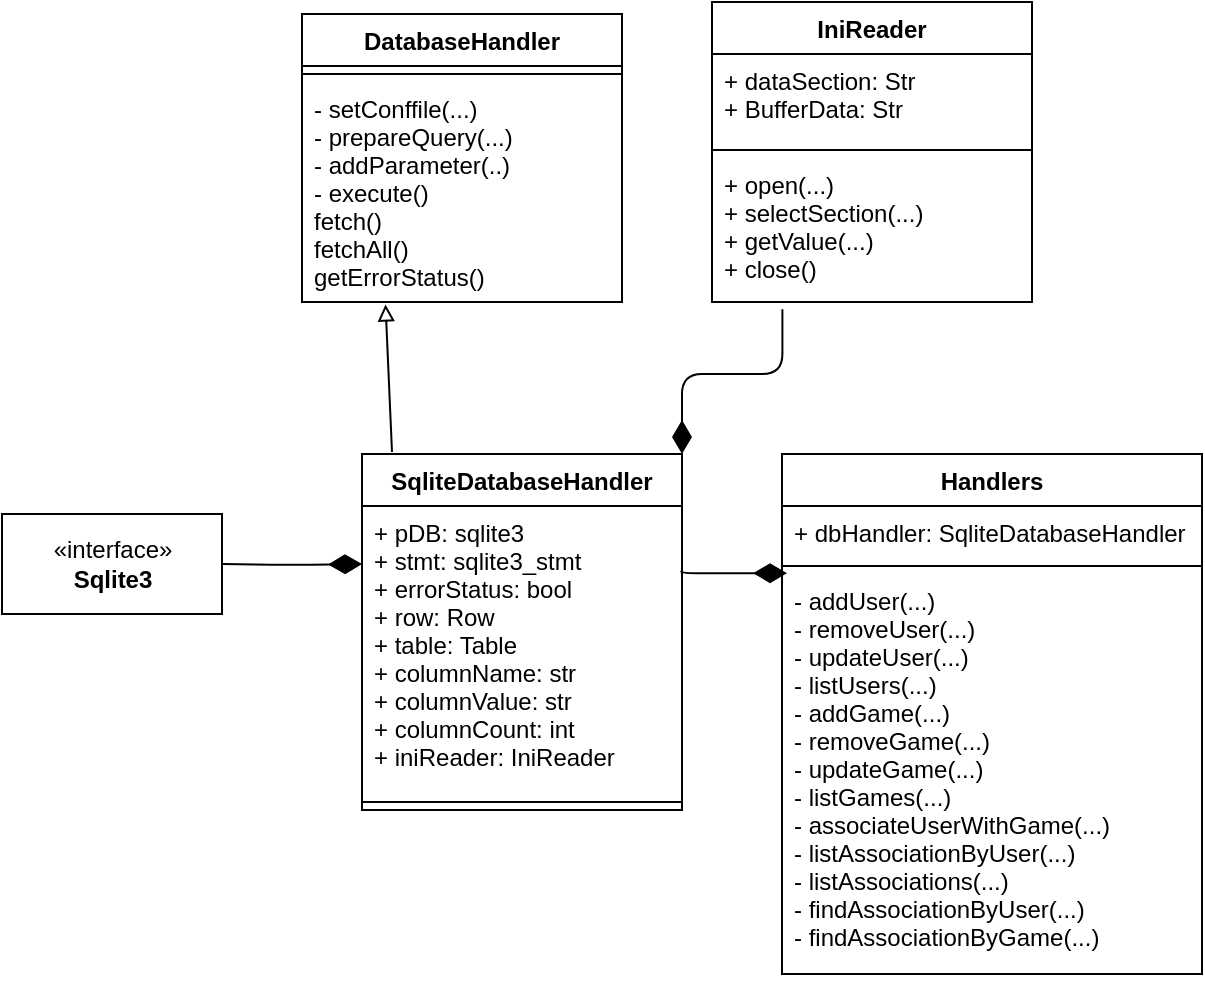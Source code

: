 <mxfile>
    <diagram id="AzbwUirtjdyj88CIMtDG" name="Página-1">
        <mxGraphModel dx="1335" dy="762" grid="1" gridSize="10" guides="1" tooltips="1" connect="1" arrows="1" fold="1" page="1" pageScale="1" pageWidth="827" pageHeight="1169" math="0" shadow="0">
            <root>
                <mxCell id="0"/>
                <mxCell id="1" parent="0"/>
                <mxCell id="3" value="DatabaseHandler" style="swimlane;fontStyle=1;align=center;verticalAlign=top;childLayout=stackLayout;horizontal=1;startSize=26;horizontalStack=0;resizeParent=1;resizeParentMax=0;resizeLast=0;collapsible=1;marginBottom=0;" vertex="1" parent="1">
                    <mxGeometry x="80" y="180" width="160" height="144" as="geometry"/>
                </mxCell>
                <mxCell id="5" value="" style="line;strokeWidth=1;fillColor=none;align=left;verticalAlign=middle;spacingTop=-1;spacingLeft=3;spacingRight=3;rotatable=0;labelPosition=right;points=[];portConstraint=eastwest;strokeColor=inherit;" vertex="1" parent="3">
                    <mxGeometry y="26" width="160" height="8" as="geometry"/>
                </mxCell>
                <mxCell id="6" value="- setConffile(...)&#10;- prepareQuery(...)&#10;- addParameter(..)&#10;- execute()&#10;fetch()&#10;fetchAll()&#10;getErrorStatus()" style="text;strokeColor=none;fillColor=none;align=left;verticalAlign=top;spacingLeft=4;spacingRight=4;overflow=hidden;rotatable=0;points=[[0,0.5],[1,0.5]];portConstraint=eastwest;" vertex="1" parent="3">
                    <mxGeometry y="34" width="160" height="110" as="geometry"/>
                </mxCell>
                <mxCell id="7" value="Handlers" style="swimlane;fontStyle=1;align=center;verticalAlign=top;childLayout=stackLayout;horizontal=1;startSize=26;horizontalStack=0;resizeParent=1;resizeParentMax=0;resizeLast=0;collapsible=1;marginBottom=0;" vertex="1" parent="1">
                    <mxGeometry x="320" y="400" width="210" height="260" as="geometry"/>
                </mxCell>
                <mxCell id="8" value="+ dbHandler: SqliteDatabaseHandler&#10;" style="text;strokeColor=none;fillColor=none;align=left;verticalAlign=top;spacingLeft=4;spacingRight=4;overflow=hidden;rotatable=0;points=[[0,0.5],[1,0.5]];portConstraint=eastwest;" vertex="1" parent="7">
                    <mxGeometry y="26" width="210" height="26" as="geometry"/>
                </mxCell>
                <mxCell id="9" value="" style="line;strokeWidth=1;fillColor=none;align=left;verticalAlign=middle;spacingTop=-1;spacingLeft=3;spacingRight=3;rotatable=0;labelPosition=right;points=[];portConstraint=eastwest;strokeColor=inherit;" vertex="1" parent="7">
                    <mxGeometry y="52" width="210" height="8" as="geometry"/>
                </mxCell>
                <mxCell id="10" value="- addUser(...)&#10;- removeUser(...)&#10;- updateUser(...)&#10;- listUsers(...)&#10;- addGame(...)&#10;- removeGame(...)&#10;- updateGame(...)&#10;- listGames(...)&#10;- associateUserWithGame(...)&#10;- listAssociationByUser(...)&#10;- listAssociations(...)&#10;- findAssociationByUser(...)&#10;- findAssociationByGame(...)" style="text;strokeColor=none;fillColor=none;align=left;verticalAlign=top;spacingLeft=4;spacingRight=4;overflow=hidden;rotatable=0;points=[[0,0.5],[1,0.5]];portConstraint=eastwest;" vertex="1" parent="7">
                    <mxGeometry y="60" width="210" height="200" as="geometry"/>
                </mxCell>
                <mxCell id="11" value="IniReader" style="swimlane;fontStyle=1;align=center;verticalAlign=top;childLayout=stackLayout;horizontal=1;startSize=26;horizontalStack=0;resizeParent=1;resizeParentMax=0;resizeLast=0;collapsible=1;marginBottom=0;" vertex="1" parent="1">
                    <mxGeometry x="285" y="174" width="160" height="150" as="geometry"/>
                </mxCell>
                <mxCell id="12" value="+ dataSection: Str&#10;+ BufferData: Str" style="text;strokeColor=none;fillColor=none;align=left;verticalAlign=top;spacingLeft=4;spacingRight=4;overflow=hidden;rotatable=0;points=[[0,0.5],[1,0.5]];portConstraint=eastwest;" vertex="1" parent="11">
                    <mxGeometry y="26" width="160" height="44" as="geometry"/>
                </mxCell>
                <mxCell id="13" value="" style="line;strokeWidth=1;fillColor=none;align=left;verticalAlign=middle;spacingTop=-1;spacingLeft=3;spacingRight=3;rotatable=0;labelPosition=right;points=[];portConstraint=eastwest;strokeColor=inherit;" vertex="1" parent="11">
                    <mxGeometry y="70" width="160" height="8" as="geometry"/>
                </mxCell>
                <mxCell id="14" value="+ open(...)&#10;+ selectSection(...)&#10;+ getValue(...)&#10;+ close()" style="text;strokeColor=none;fillColor=none;align=left;verticalAlign=top;spacingLeft=4;spacingRight=4;overflow=hidden;rotatable=0;points=[[0,0.5],[1,0.5]];portConstraint=eastwest;" vertex="1" parent="11">
                    <mxGeometry y="78" width="160" height="72" as="geometry"/>
                </mxCell>
                <mxCell id="19" value="SqliteDatabaseHandler" style="swimlane;fontStyle=1;align=center;verticalAlign=top;childLayout=stackLayout;horizontal=1;startSize=26;horizontalStack=0;resizeParent=1;resizeParentMax=0;resizeLast=0;collapsible=1;marginBottom=0;" vertex="1" parent="1">
                    <mxGeometry x="110" y="400" width="160" height="178" as="geometry"/>
                </mxCell>
                <mxCell id="20" value="+ pDB: sqlite3&#10;+ stmt: sqlite3_stmt&#10;+ errorStatus: bool&#10;+ row: Row&#10;+ table: Table&#10;+ columnName: str&#10;+ columnValue: str&#10;+ columnCount: int&#10;+ iniReader: IniReader" style="text;strokeColor=none;fillColor=none;align=left;verticalAlign=top;spacingLeft=4;spacingRight=4;overflow=hidden;rotatable=0;points=[[0,0.5],[1,0.5]];portConstraint=eastwest;" vertex="1" parent="19">
                    <mxGeometry y="26" width="160" height="144" as="geometry"/>
                </mxCell>
                <mxCell id="21" value="" style="line;strokeWidth=1;fillColor=none;align=left;verticalAlign=middle;spacingTop=-1;spacingLeft=3;spacingRight=3;rotatable=0;labelPosition=right;points=[];portConstraint=eastwest;strokeColor=inherit;" vertex="1" parent="19">
                    <mxGeometry y="170" width="160" height="8" as="geometry"/>
                </mxCell>
                <mxCell id="25" value="" style="endArrow=block;startArrow=none;endFill=0;startFill=0;html=1;entryX=0.261;entryY=1.011;entryDx=0;entryDy=0;entryPerimeter=0;" edge="1" parent="1" target="6">
                    <mxGeometry width="160" relative="1" as="geometry">
                        <mxPoint x="125" y="399" as="sourcePoint"/>
                        <mxPoint x="120" y="330" as="targetPoint"/>
                    </mxGeometry>
                </mxCell>
                <mxCell id="27" value="" style="endArrow=none;html=1;endSize=12;startArrow=diamondThin;startSize=14;startFill=1;edgeStyle=orthogonalEdgeStyle;align=left;verticalAlign=bottom;entryX=0.22;entryY=1.05;entryDx=0;entryDy=0;entryPerimeter=0;exitX=1;exitY=0;exitDx=0;exitDy=0;endFill=0;" edge="1" parent="1" source="19" target="14">
                    <mxGeometry x="-1" y="56" relative="1" as="geometry">
                        <mxPoint x="240" y="399" as="sourcePoint"/>
                        <mxPoint x="400" y="399" as="targetPoint"/>
                        <Array as="points">
                            <mxPoint x="270" y="360"/>
                            <mxPoint x="320" y="360"/>
                        </Array>
                        <mxPoint x="-40" y="17" as="offset"/>
                    </mxGeometry>
                </mxCell>
                <mxCell id="28" value="«interface»&lt;br&gt;&lt;b&gt;Sqlite3&lt;/b&gt;" style="html=1;" vertex="1" parent="1">
                    <mxGeometry x="-70" y="430" width="110" height="50" as="geometry"/>
                </mxCell>
                <mxCell id="29" value="" style="endArrow=none;html=1;endSize=12;startArrow=diamondThin;startSize=14;startFill=1;edgeStyle=orthogonalEdgeStyle;align=left;verticalAlign=bottom;entryX=1;entryY=0.5;entryDx=0;entryDy=0;endFill=0;" edge="1" parent="1" target="28">
                    <mxGeometry x="-1" y="3" relative="1" as="geometry">
                        <mxPoint x="110" y="455" as="sourcePoint"/>
                        <mxPoint x="320" y="470" as="targetPoint"/>
                    </mxGeometry>
                </mxCell>
                <mxCell id="30" value="" style="endArrow=none;html=1;endSize=12;startArrow=diamondThin;startSize=14;startFill=1;edgeStyle=orthogonalEdgeStyle;align=left;verticalAlign=bottom;entryX=0.998;entryY=0.225;entryDx=0;entryDy=0;entryPerimeter=0;exitX=0.012;exitY=-0.002;exitDx=0;exitDy=0;exitPerimeter=0;endFill=0;" edge="1" parent="1" source="10" target="20">
                    <mxGeometry x="-1" y="-232" relative="1" as="geometry">
                        <mxPoint x="300" y="530" as="sourcePoint"/>
                        <mxPoint x="370" y="460" as="targetPoint"/>
                        <Array as="points">
                            <mxPoint x="270" y="460"/>
                        </Array>
                        <mxPoint x="-202" y="230" as="offset"/>
                    </mxGeometry>
                </mxCell>
            </root>
        </mxGraphModel>
    </diagram>
</mxfile>